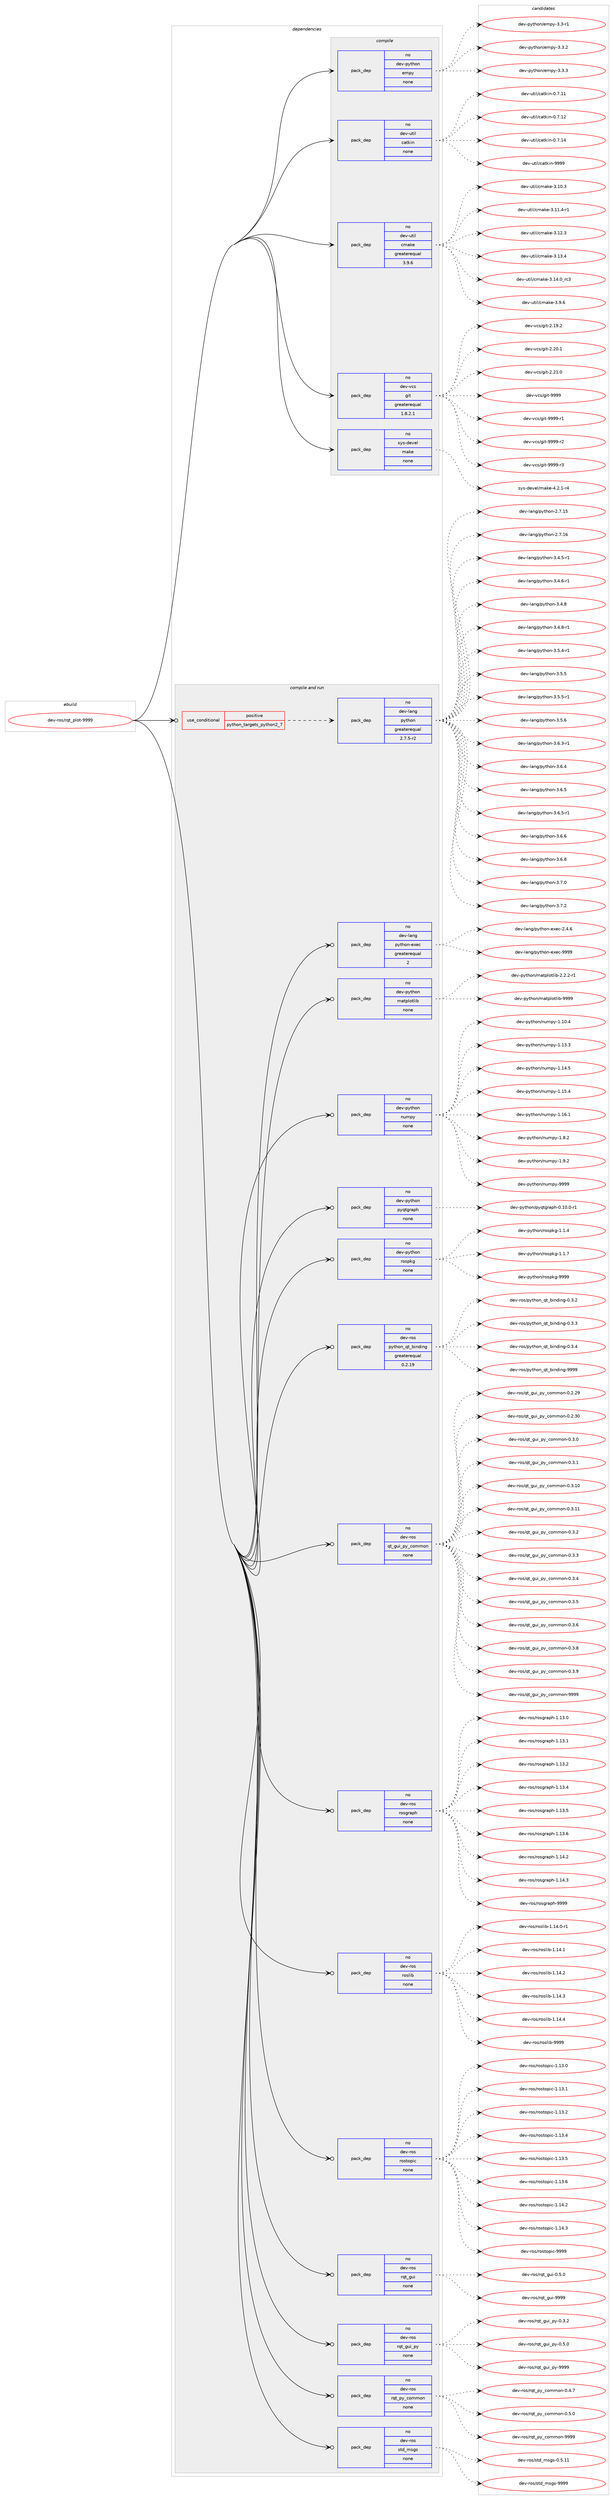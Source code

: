 digraph prolog {

# *************
# Graph options
# *************

newrank=true;
concentrate=true;
compound=true;
graph [rankdir=LR,fontname=Helvetica,fontsize=10,ranksep=1.5];#, ranksep=2.5, nodesep=0.2];
edge  [arrowhead=vee];
node  [fontname=Helvetica,fontsize=10];

# **********
# The ebuild
# **********

subgraph cluster_leftcol {
color=gray;
rank=same;
label=<<i>ebuild</i>>;
id [label="dev-ros/rqt_plot-9999", color=red, width=4, href="../dev-ros/rqt_plot-9999.svg"];
}

# ****************
# The dependencies
# ****************

subgraph cluster_midcol {
color=gray;
label=<<i>dependencies</i>>;
subgraph cluster_compile {
fillcolor="#eeeeee";
style=filled;
label=<<i>compile</i>>;
subgraph pack1055719 {
dependency1469627 [label=<<TABLE BORDER="0" CELLBORDER="1" CELLSPACING="0" CELLPADDING="4" WIDTH="220"><TR><TD ROWSPAN="6" CELLPADDING="30">pack_dep</TD></TR><TR><TD WIDTH="110">no</TD></TR><TR><TD>dev-python</TD></TR><TR><TD>empy</TD></TR><TR><TD>none</TD></TR><TR><TD></TD></TR></TABLE>>, shape=none, color=blue];
}
id:e -> dependency1469627:w [weight=20,style="solid",arrowhead="vee"];
subgraph pack1055720 {
dependency1469628 [label=<<TABLE BORDER="0" CELLBORDER="1" CELLSPACING="0" CELLPADDING="4" WIDTH="220"><TR><TD ROWSPAN="6" CELLPADDING="30">pack_dep</TD></TR><TR><TD WIDTH="110">no</TD></TR><TR><TD>dev-util</TD></TR><TR><TD>catkin</TD></TR><TR><TD>none</TD></TR><TR><TD></TD></TR></TABLE>>, shape=none, color=blue];
}
id:e -> dependency1469628:w [weight=20,style="solid",arrowhead="vee"];
subgraph pack1055721 {
dependency1469629 [label=<<TABLE BORDER="0" CELLBORDER="1" CELLSPACING="0" CELLPADDING="4" WIDTH="220"><TR><TD ROWSPAN="6" CELLPADDING="30">pack_dep</TD></TR><TR><TD WIDTH="110">no</TD></TR><TR><TD>dev-util</TD></TR><TR><TD>cmake</TD></TR><TR><TD>greaterequal</TD></TR><TR><TD>3.9.6</TD></TR></TABLE>>, shape=none, color=blue];
}
id:e -> dependency1469629:w [weight=20,style="solid",arrowhead="vee"];
subgraph pack1055722 {
dependency1469630 [label=<<TABLE BORDER="0" CELLBORDER="1" CELLSPACING="0" CELLPADDING="4" WIDTH="220"><TR><TD ROWSPAN="6" CELLPADDING="30">pack_dep</TD></TR><TR><TD WIDTH="110">no</TD></TR><TR><TD>dev-vcs</TD></TR><TR><TD>git</TD></TR><TR><TD>greaterequal</TD></TR><TR><TD>1.8.2.1</TD></TR></TABLE>>, shape=none, color=blue];
}
id:e -> dependency1469630:w [weight=20,style="solid",arrowhead="vee"];
subgraph pack1055723 {
dependency1469631 [label=<<TABLE BORDER="0" CELLBORDER="1" CELLSPACING="0" CELLPADDING="4" WIDTH="220"><TR><TD ROWSPAN="6" CELLPADDING="30">pack_dep</TD></TR><TR><TD WIDTH="110">no</TD></TR><TR><TD>sys-devel</TD></TR><TR><TD>make</TD></TR><TR><TD>none</TD></TR><TR><TD></TD></TR></TABLE>>, shape=none, color=blue];
}
id:e -> dependency1469631:w [weight=20,style="solid",arrowhead="vee"];
}
subgraph cluster_compileandrun {
fillcolor="#eeeeee";
style=filled;
label=<<i>compile and run</i>>;
subgraph cond390518 {
dependency1469632 [label=<<TABLE BORDER="0" CELLBORDER="1" CELLSPACING="0" CELLPADDING="4"><TR><TD ROWSPAN="3" CELLPADDING="10">use_conditional</TD></TR><TR><TD>positive</TD></TR><TR><TD>python_targets_python2_7</TD></TR></TABLE>>, shape=none, color=red];
subgraph pack1055724 {
dependency1469633 [label=<<TABLE BORDER="0" CELLBORDER="1" CELLSPACING="0" CELLPADDING="4" WIDTH="220"><TR><TD ROWSPAN="6" CELLPADDING="30">pack_dep</TD></TR><TR><TD WIDTH="110">no</TD></TR><TR><TD>dev-lang</TD></TR><TR><TD>python</TD></TR><TR><TD>greaterequal</TD></TR><TR><TD>2.7.5-r2</TD></TR></TABLE>>, shape=none, color=blue];
}
dependency1469632:e -> dependency1469633:w [weight=20,style="dashed",arrowhead="vee"];
}
id:e -> dependency1469632:w [weight=20,style="solid",arrowhead="odotvee"];
subgraph pack1055725 {
dependency1469634 [label=<<TABLE BORDER="0" CELLBORDER="1" CELLSPACING="0" CELLPADDING="4" WIDTH="220"><TR><TD ROWSPAN="6" CELLPADDING="30">pack_dep</TD></TR><TR><TD WIDTH="110">no</TD></TR><TR><TD>dev-lang</TD></TR><TR><TD>python-exec</TD></TR><TR><TD>greaterequal</TD></TR><TR><TD>2</TD></TR></TABLE>>, shape=none, color=blue];
}
id:e -> dependency1469634:w [weight=20,style="solid",arrowhead="odotvee"];
subgraph pack1055726 {
dependency1469635 [label=<<TABLE BORDER="0" CELLBORDER="1" CELLSPACING="0" CELLPADDING="4" WIDTH="220"><TR><TD ROWSPAN="6" CELLPADDING="30">pack_dep</TD></TR><TR><TD WIDTH="110">no</TD></TR><TR><TD>dev-python</TD></TR><TR><TD>matplotlib</TD></TR><TR><TD>none</TD></TR><TR><TD></TD></TR></TABLE>>, shape=none, color=blue];
}
id:e -> dependency1469635:w [weight=20,style="solid",arrowhead="odotvee"];
subgraph pack1055727 {
dependency1469636 [label=<<TABLE BORDER="0" CELLBORDER="1" CELLSPACING="0" CELLPADDING="4" WIDTH="220"><TR><TD ROWSPAN="6" CELLPADDING="30">pack_dep</TD></TR><TR><TD WIDTH="110">no</TD></TR><TR><TD>dev-python</TD></TR><TR><TD>numpy</TD></TR><TR><TD>none</TD></TR><TR><TD></TD></TR></TABLE>>, shape=none, color=blue];
}
id:e -> dependency1469636:w [weight=20,style="solid",arrowhead="odotvee"];
subgraph pack1055728 {
dependency1469637 [label=<<TABLE BORDER="0" CELLBORDER="1" CELLSPACING="0" CELLPADDING="4" WIDTH="220"><TR><TD ROWSPAN="6" CELLPADDING="30">pack_dep</TD></TR><TR><TD WIDTH="110">no</TD></TR><TR><TD>dev-python</TD></TR><TR><TD>pyqtgraph</TD></TR><TR><TD>none</TD></TR><TR><TD></TD></TR></TABLE>>, shape=none, color=blue];
}
id:e -> dependency1469637:w [weight=20,style="solid",arrowhead="odotvee"];
subgraph pack1055729 {
dependency1469638 [label=<<TABLE BORDER="0" CELLBORDER="1" CELLSPACING="0" CELLPADDING="4" WIDTH="220"><TR><TD ROWSPAN="6" CELLPADDING="30">pack_dep</TD></TR><TR><TD WIDTH="110">no</TD></TR><TR><TD>dev-python</TD></TR><TR><TD>rospkg</TD></TR><TR><TD>none</TD></TR><TR><TD></TD></TR></TABLE>>, shape=none, color=blue];
}
id:e -> dependency1469638:w [weight=20,style="solid",arrowhead="odotvee"];
subgraph pack1055730 {
dependency1469639 [label=<<TABLE BORDER="0" CELLBORDER="1" CELLSPACING="0" CELLPADDING="4" WIDTH="220"><TR><TD ROWSPAN="6" CELLPADDING="30">pack_dep</TD></TR><TR><TD WIDTH="110">no</TD></TR><TR><TD>dev-ros</TD></TR><TR><TD>python_qt_binding</TD></TR><TR><TD>greaterequal</TD></TR><TR><TD>0.2.19</TD></TR></TABLE>>, shape=none, color=blue];
}
id:e -> dependency1469639:w [weight=20,style="solid",arrowhead="odotvee"];
subgraph pack1055731 {
dependency1469640 [label=<<TABLE BORDER="0" CELLBORDER="1" CELLSPACING="0" CELLPADDING="4" WIDTH="220"><TR><TD ROWSPAN="6" CELLPADDING="30">pack_dep</TD></TR><TR><TD WIDTH="110">no</TD></TR><TR><TD>dev-ros</TD></TR><TR><TD>qt_gui_py_common</TD></TR><TR><TD>none</TD></TR><TR><TD></TD></TR></TABLE>>, shape=none, color=blue];
}
id:e -> dependency1469640:w [weight=20,style="solid",arrowhead="odotvee"];
subgraph pack1055732 {
dependency1469641 [label=<<TABLE BORDER="0" CELLBORDER="1" CELLSPACING="0" CELLPADDING="4" WIDTH="220"><TR><TD ROWSPAN="6" CELLPADDING="30">pack_dep</TD></TR><TR><TD WIDTH="110">no</TD></TR><TR><TD>dev-ros</TD></TR><TR><TD>rosgraph</TD></TR><TR><TD>none</TD></TR><TR><TD></TD></TR></TABLE>>, shape=none, color=blue];
}
id:e -> dependency1469641:w [weight=20,style="solid",arrowhead="odotvee"];
subgraph pack1055733 {
dependency1469642 [label=<<TABLE BORDER="0" CELLBORDER="1" CELLSPACING="0" CELLPADDING="4" WIDTH="220"><TR><TD ROWSPAN="6" CELLPADDING="30">pack_dep</TD></TR><TR><TD WIDTH="110">no</TD></TR><TR><TD>dev-ros</TD></TR><TR><TD>roslib</TD></TR><TR><TD>none</TD></TR><TR><TD></TD></TR></TABLE>>, shape=none, color=blue];
}
id:e -> dependency1469642:w [weight=20,style="solid",arrowhead="odotvee"];
subgraph pack1055734 {
dependency1469643 [label=<<TABLE BORDER="0" CELLBORDER="1" CELLSPACING="0" CELLPADDING="4" WIDTH="220"><TR><TD ROWSPAN="6" CELLPADDING="30">pack_dep</TD></TR><TR><TD WIDTH="110">no</TD></TR><TR><TD>dev-ros</TD></TR><TR><TD>rostopic</TD></TR><TR><TD>none</TD></TR><TR><TD></TD></TR></TABLE>>, shape=none, color=blue];
}
id:e -> dependency1469643:w [weight=20,style="solid",arrowhead="odotvee"];
subgraph pack1055735 {
dependency1469644 [label=<<TABLE BORDER="0" CELLBORDER="1" CELLSPACING="0" CELLPADDING="4" WIDTH="220"><TR><TD ROWSPAN="6" CELLPADDING="30">pack_dep</TD></TR><TR><TD WIDTH="110">no</TD></TR><TR><TD>dev-ros</TD></TR><TR><TD>rqt_gui</TD></TR><TR><TD>none</TD></TR><TR><TD></TD></TR></TABLE>>, shape=none, color=blue];
}
id:e -> dependency1469644:w [weight=20,style="solid",arrowhead="odotvee"];
subgraph pack1055736 {
dependency1469645 [label=<<TABLE BORDER="0" CELLBORDER="1" CELLSPACING="0" CELLPADDING="4" WIDTH="220"><TR><TD ROWSPAN="6" CELLPADDING="30">pack_dep</TD></TR><TR><TD WIDTH="110">no</TD></TR><TR><TD>dev-ros</TD></TR><TR><TD>rqt_gui_py</TD></TR><TR><TD>none</TD></TR><TR><TD></TD></TR></TABLE>>, shape=none, color=blue];
}
id:e -> dependency1469645:w [weight=20,style="solid",arrowhead="odotvee"];
subgraph pack1055737 {
dependency1469646 [label=<<TABLE BORDER="0" CELLBORDER="1" CELLSPACING="0" CELLPADDING="4" WIDTH="220"><TR><TD ROWSPAN="6" CELLPADDING="30">pack_dep</TD></TR><TR><TD WIDTH="110">no</TD></TR><TR><TD>dev-ros</TD></TR><TR><TD>rqt_py_common</TD></TR><TR><TD>none</TD></TR><TR><TD></TD></TR></TABLE>>, shape=none, color=blue];
}
id:e -> dependency1469646:w [weight=20,style="solid",arrowhead="odotvee"];
subgraph pack1055738 {
dependency1469647 [label=<<TABLE BORDER="0" CELLBORDER="1" CELLSPACING="0" CELLPADDING="4" WIDTH="220"><TR><TD ROWSPAN="6" CELLPADDING="30">pack_dep</TD></TR><TR><TD WIDTH="110">no</TD></TR><TR><TD>dev-ros</TD></TR><TR><TD>std_msgs</TD></TR><TR><TD>none</TD></TR><TR><TD></TD></TR></TABLE>>, shape=none, color=blue];
}
id:e -> dependency1469647:w [weight=20,style="solid",arrowhead="odotvee"];
}
subgraph cluster_run {
fillcolor="#eeeeee";
style=filled;
label=<<i>run</i>>;
}
}

# **************
# The candidates
# **************

subgraph cluster_choices {
rank=same;
color=gray;
label=<<i>candidates</i>>;

subgraph choice1055719 {
color=black;
nodesep=1;
choice1001011184511212111610411111047101109112121455146514511449 [label="dev-python/empy-3.3-r1", color=red, width=4,href="../dev-python/empy-3.3-r1.svg"];
choice1001011184511212111610411111047101109112121455146514650 [label="dev-python/empy-3.3.2", color=red, width=4,href="../dev-python/empy-3.3.2.svg"];
choice1001011184511212111610411111047101109112121455146514651 [label="dev-python/empy-3.3.3", color=red, width=4,href="../dev-python/empy-3.3.3.svg"];
dependency1469627:e -> choice1001011184511212111610411111047101109112121455146514511449:w [style=dotted,weight="100"];
dependency1469627:e -> choice1001011184511212111610411111047101109112121455146514650:w [style=dotted,weight="100"];
dependency1469627:e -> choice1001011184511212111610411111047101109112121455146514651:w [style=dotted,weight="100"];
}
subgraph choice1055720 {
color=black;
nodesep=1;
choice1001011184511711610510847999711610710511045484655464949 [label="dev-util/catkin-0.7.11", color=red, width=4,href="../dev-util/catkin-0.7.11.svg"];
choice1001011184511711610510847999711610710511045484655464950 [label="dev-util/catkin-0.7.12", color=red, width=4,href="../dev-util/catkin-0.7.12.svg"];
choice1001011184511711610510847999711610710511045484655464952 [label="dev-util/catkin-0.7.14", color=red, width=4,href="../dev-util/catkin-0.7.14.svg"];
choice100101118451171161051084799971161071051104557575757 [label="dev-util/catkin-9999", color=red, width=4,href="../dev-util/catkin-9999.svg"];
dependency1469628:e -> choice1001011184511711610510847999711610710511045484655464949:w [style=dotted,weight="100"];
dependency1469628:e -> choice1001011184511711610510847999711610710511045484655464950:w [style=dotted,weight="100"];
dependency1469628:e -> choice1001011184511711610510847999711610710511045484655464952:w [style=dotted,weight="100"];
dependency1469628:e -> choice100101118451171161051084799971161071051104557575757:w [style=dotted,weight="100"];
}
subgraph choice1055721 {
color=black;
nodesep=1;
choice1001011184511711610510847991099710710145514649484651 [label="dev-util/cmake-3.10.3", color=red, width=4,href="../dev-util/cmake-3.10.3.svg"];
choice10010111845117116105108479910997107101455146494946524511449 [label="dev-util/cmake-3.11.4-r1", color=red, width=4,href="../dev-util/cmake-3.11.4-r1.svg"];
choice1001011184511711610510847991099710710145514649504651 [label="dev-util/cmake-3.12.3", color=red, width=4,href="../dev-util/cmake-3.12.3.svg"];
choice1001011184511711610510847991099710710145514649514652 [label="dev-util/cmake-3.13.4", color=red, width=4,href="../dev-util/cmake-3.13.4.svg"];
choice1001011184511711610510847991099710710145514649524648951149951 [label="dev-util/cmake-3.14.0_rc3", color=red, width=4,href="../dev-util/cmake-3.14.0_rc3.svg"];
choice10010111845117116105108479910997107101455146574654 [label="dev-util/cmake-3.9.6", color=red, width=4,href="../dev-util/cmake-3.9.6.svg"];
dependency1469629:e -> choice1001011184511711610510847991099710710145514649484651:w [style=dotted,weight="100"];
dependency1469629:e -> choice10010111845117116105108479910997107101455146494946524511449:w [style=dotted,weight="100"];
dependency1469629:e -> choice1001011184511711610510847991099710710145514649504651:w [style=dotted,weight="100"];
dependency1469629:e -> choice1001011184511711610510847991099710710145514649514652:w [style=dotted,weight="100"];
dependency1469629:e -> choice1001011184511711610510847991099710710145514649524648951149951:w [style=dotted,weight="100"];
dependency1469629:e -> choice10010111845117116105108479910997107101455146574654:w [style=dotted,weight="100"];
}
subgraph choice1055722 {
color=black;
nodesep=1;
choice10010111845118991154710310511645504649574650 [label="dev-vcs/git-2.19.2", color=red, width=4,href="../dev-vcs/git-2.19.2.svg"];
choice10010111845118991154710310511645504650484649 [label="dev-vcs/git-2.20.1", color=red, width=4,href="../dev-vcs/git-2.20.1.svg"];
choice10010111845118991154710310511645504650494648 [label="dev-vcs/git-2.21.0", color=red, width=4,href="../dev-vcs/git-2.21.0.svg"];
choice1001011184511899115471031051164557575757 [label="dev-vcs/git-9999", color=red, width=4,href="../dev-vcs/git-9999.svg"];
choice10010111845118991154710310511645575757574511449 [label="dev-vcs/git-9999-r1", color=red, width=4,href="../dev-vcs/git-9999-r1.svg"];
choice10010111845118991154710310511645575757574511450 [label="dev-vcs/git-9999-r2", color=red, width=4,href="../dev-vcs/git-9999-r2.svg"];
choice10010111845118991154710310511645575757574511451 [label="dev-vcs/git-9999-r3", color=red, width=4,href="../dev-vcs/git-9999-r3.svg"];
dependency1469630:e -> choice10010111845118991154710310511645504649574650:w [style=dotted,weight="100"];
dependency1469630:e -> choice10010111845118991154710310511645504650484649:w [style=dotted,weight="100"];
dependency1469630:e -> choice10010111845118991154710310511645504650494648:w [style=dotted,weight="100"];
dependency1469630:e -> choice1001011184511899115471031051164557575757:w [style=dotted,weight="100"];
dependency1469630:e -> choice10010111845118991154710310511645575757574511449:w [style=dotted,weight="100"];
dependency1469630:e -> choice10010111845118991154710310511645575757574511450:w [style=dotted,weight="100"];
dependency1469630:e -> choice10010111845118991154710310511645575757574511451:w [style=dotted,weight="100"];
}
subgraph choice1055723 {
color=black;
nodesep=1;
choice1151211154510010111810110847109971071014552465046494511452 [label="sys-devel/make-4.2.1-r4", color=red, width=4,href="../sys-devel/make-4.2.1-r4.svg"];
dependency1469631:e -> choice1151211154510010111810110847109971071014552465046494511452:w [style=dotted,weight="100"];
}
subgraph choice1055724 {
color=black;
nodesep=1;
choice10010111845108971101034711212111610411111045504655464953 [label="dev-lang/python-2.7.15", color=red, width=4,href="../dev-lang/python-2.7.15.svg"];
choice10010111845108971101034711212111610411111045504655464954 [label="dev-lang/python-2.7.16", color=red, width=4,href="../dev-lang/python-2.7.16.svg"];
choice1001011184510897110103471121211161041111104551465246534511449 [label="dev-lang/python-3.4.5-r1", color=red, width=4,href="../dev-lang/python-3.4.5-r1.svg"];
choice1001011184510897110103471121211161041111104551465246544511449 [label="dev-lang/python-3.4.6-r1", color=red, width=4,href="../dev-lang/python-3.4.6-r1.svg"];
choice100101118451089711010347112121116104111110455146524656 [label="dev-lang/python-3.4.8", color=red, width=4,href="../dev-lang/python-3.4.8.svg"];
choice1001011184510897110103471121211161041111104551465246564511449 [label="dev-lang/python-3.4.8-r1", color=red, width=4,href="../dev-lang/python-3.4.8-r1.svg"];
choice1001011184510897110103471121211161041111104551465346524511449 [label="dev-lang/python-3.5.4-r1", color=red, width=4,href="../dev-lang/python-3.5.4-r1.svg"];
choice100101118451089711010347112121116104111110455146534653 [label="dev-lang/python-3.5.5", color=red, width=4,href="../dev-lang/python-3.5.5.svg"];
choice1001011184510897110103471121211161041111104551465346534511449 [label="dev-lang/python-3.5.5-r1", color=red, width=4,href="../dev-lang/python-3.5.5-r1.svg"];
choice100101118451089711010347112121116104111110455146534654 [label="dev-lang/python-3.5.6", color=red, width=4,href="../dev-lang/python-3.5.6.svg"];
choice1001011184510897110103471121211161041111104551465446514511449 [label="dev-lang/python-3.6.3-r1", color=red, width=4,href="../dev-lang/python-3.6.3-r1.svg"];
choice100101118451089711010347112121116104111110455146544652 [label="dev-lang/python-3.6.4", color=red, width=4,href="../dev-lang/python-3.6.4.svg"];
choice100101118451089711010347112121116104111110455146544653 [label="dev-lang/python-3.6.5", color=red, width=4,href="../dev-lang/python-3.6.5.svg"];
choice1001011184510897110103471121211161041111104551465446534511449 [label="dev-lang/python-3.6.5-r1", color=red, width=4,href="../dev-lang/python-3.6.5-r1.svg"];
choice100101118451089711010347112121116104111110455146544654 [label="dev-lang/python-3.6.6", color=red, width=4,href="../dev-lang/python-3.6.6.svg"];
choice100101118451089711010347112121116104111110455146544656 [label="dev-lang/python-3.6.8", color=red, width=4,href="../dev-lang/python-3.6.8.svg"];
choice100101118451089711010347112121116104111110455146554648 [label="dev-lang/python-3.7.0", color=red, width=4,href="../dev-lang/python-3.7.0.svg"];
choice100101118451089711010347112121116104111110455146554650 [label="dev-lang/python-3.7.2", color=red, width=4,href="../dev-lang/python-3.7.2.svg"];
dependency1469633:e -> choice10010111845108971101034711212111610411111045504655464953:w [style=dotted,weight="100"];
dependency1469633:e -> choice10010111845108971101034711212111610411111045504655464954:w [style=dotted,weight="100"];
dependency1469633:e -> choice1001011184510897110103471121211161041111104551465246534511449:w [style=dotted,weight="100"];
dependency1469633:e -> choice1001011184510897110103471121211161041111104551465246544511449:w [style=dotted,weight="100"];
dependency1469633:e -> choice100101118451089711010347112121116104111110455146524656:w [style=dotted,weight="100"];
dependency1469633:e -> choice1001011184510897110103471121211161041111104551465246564511449:w [style=dotted,weight="100"];
dependency1469633:e -> choice1001011184510897110103471121211161041111104551465346524511449:w [style=dotted,weight="100"];
dependency1469633:e -> choice100101118451089711010347112121116104111110455146534653:w [style=dotted,weight="100"];
dependency1469633:e -> choice1001011184510897110103471121211161041111104551465346534511449:w [style=dotted,weight="100"];
dependency1469633:e -> choice100101118451089711010347112121116104111110455146534654:w [style=dotted,weight="100"];
dependency1469633:e -> choice1001011184510897110103471121211161041111104551465446514511449:w [style=dotted,weight="100"];
dependency1469633:e -> choice100101118451089711010347112121116104111110455146544652:w [style=dotted,weight="100"];
dependency1469633:e -> choice100101118451089711010347112121116104111110455146544653:w [style=dotted,weight="100"];
dependency1469633:e -> choice1001011184510897110103471121211161041111104551465446534511449:w [style=dotted,weight="100"];
dependency1469633:e -> choice100101118451089711010347112121116104111110455146544654:w [style=dotted,weight="100"];
dependency1469633:e -> choice100101118451089711010347112121116104111110455146544656:w [style=dotted,weight="100"];
dependency1469633:e -> choice100101118451089711010347112121116104111110455146554648:w [style=dotted,weight="100"];
dependency1469633:e -> choice100101118451089711010347112121116104111110455146554650:w [style=dotted,weight="100"];
}
subgraph choice1055725 {
color=black;
nodesep=1;
choice1001011184510897110103471121211161041111104510112010199455046524654 [label="dev-lang/python-exec-2.4.6", color=red, width=4,href="../dev-lang/python-exec-2.4.6.svg"];
choice10010111845108971101034711212111610411111045101120101994557575757 [label="dev-lang/python-exec-9999", color=red, width=4,href="../dev-lang/python-exec-9999.svg"];
dependency1469634:e -> choice1001011184510897110103471121211161041111104510112010199455046524654:w [style=dotted,weight="100"];
dependency1469634:e -> choice10010111845108971101034711212111610411111045101120101994557575757:w [style=dotted,weight="100"];
}
subgraph choice1055726 {
color=black;
nodesep=1;
choice100101118451121211161041111104710997116112108111116108105984550465046504511449 [label="dev-python/matplotlib-2.2.2-r1", color=red, width=4,href="../dev-python/matplotlib-2.2.2-r1.svg"];
choice100101118451121211161041111104710997116112108111116108105984557575757 [label="dev-python/matplotlib-9999", color=red, width=4,href="../dev-python/matplotlib-9999.svg"];
dependency1469635:e -> choice100101118451121211161041111104710997116112108111116108105984550465046504511449:w [style=dotted,weight="100"];
dependency1469635:e -> choice100101118451121211161041111104710997116112108111116108105984557575757:w [style=dotted,weight="100"];
}
subgraph choice1055727 {
color=black;
nodesep=1;
choice100101118451121211161041111104711011710911212145494649484652 [label="dev-python/numpy-1.10.4", color=red, width=4,href="../dev-python/numpy-1.10.4.svg"];
choice100101118451121211161041111104711011710911212145494649514651 [label="dev-python/numpy-1.13.3", color=red, width=4,href="../dev-python/numpy-1.13.3.svg"];
choice100101118451121211161041111104711011710911212145494649524653 [label="dev-python/numpy-1.14.5", color=red, width=4,href="../dev-python/numpy-1.14.5.svg"];
choice100101118451121211161041111104711011710911212145494649534652 [label="dev-python/numpy-1.15.4", color=red, width=4,href="../dev-python/numpy-1.15.4.svg"];
choice100101118451121211161041111104711011710911212145494649544649 [label="dev-python/numpy-1.16.1", color=red, width=4,href="../dev-python/numpy-1.16.1.svg"];
choice1001011184511212111610411111047110117109112121454946564650 [label="dev-python/numpy-1.8.2", color=red, width=4,href="../dev-python/numpy-1.8.2.svg"];
choice1001011184511212111610411111047110117109112121454946574650 [label="dev-python/numpy-1.9.2", color=red, width=4,href="../dev-python/numpy-1.9.2.svg"];
choice10010111845112121116104111110471101171091121214557575757 [label="dev-python/numpy-9999", color=red, width=4,href="../dev-python/numpy-9999.svg"];
dependency1469636:e -> choice100101118451121211161041111104711011710911212145494649484652:w [style=dotted,weight="100"];
dependency1469636:e -> choice100101118451121211161041111104711011710911212145494649514651:w [style=dotted,weight="100"];
dependency1469636:e -> choice100101118451121211161041111104711011710911212145494649524653:w [style=dotted,weight="100"];
dependency1469636:e -> choice100101118451121211161041111104711011710911212145494649534652:w [style=dotted,weight="100"];
dependency1469636:e -> choice100101118451121211161041111104711011710911212145494649544649:w [style=dotted,weight="100"];
dependency1469636:e -> choice1001011184511212111610411111047110117109112121454946564650:w [style=dotted,weight="100"];
dependency1469636:e -> choice1001011184511212111610411111047110117109112121454946574650:w [style=dotted,weight="100"];
dependency1469636:e -> choice10010111845112121116104111110471101171091121214557575757:w [style=dotted,weight="100"];
}
subgraph choice1055728 {
color=black;
nodesep=1;
choice100101118451121211161041111104711212111311610311497112104454846494846484511449 [label="dev-python/pyqtgraph-0.10.0-r1", color=red, width=4,href="../dev-python/pyqtgraph-0.10.0-r1.svg"];
dependency1469637:e -> choice100101118451121211161041111104711212111311610311497112104454846494846484511449:w [style=dotted,weight="100"];
}
subgraph choice1055729 {
color=black;
nodesep=1;
choice1001011184511212111610411111047114111115112107103454946494652 [label="dev-python/rospkg-1.1.4", color=red, width=4,href="../dev-python/rospkg-1.1.4.svg"];
choice1001011184511212111610411111047114111115112107103454946494655 [label="dev-python/rospkg-1.1.7", color=red, width=4,href="../dev-python/rospkg-1.1.7.svg"];
choice10010111845112121116104111110471141111151121071034557575757 [label="dev-python/rospkg-9999", color=red, width=4,href="../dev-python/rospkg-9999.svg"];
dependency1469638:e -> choice1001011184511212111610411111047114111115112107103454946494652:w [style=dotted,weight="100"];
dependency1469638:e -> choice1001011184511212111610411111047114111115112107103454946494655:w [style=dotted,weight="100"];
dependency1469638:e -> choice10010111845112121116104111110471141111151121071034557575757:w [style=dotted,weight="100"];
}
subgraph choice1055730 {
color=black;
nodesep=1;
choice1001011184511411111547112121116104111110951131169598105110100105110103454846514650 [label="dev-ros/python_qt_binding-0.3.2", color=red, width=4,href="../dev-ros/python_qt_binding-0.3.2.svg"];
choice1001011184511411111547112121116104111110951131169598105110100105110103454846514651 [label="dev-ros/python_qt_binding-0.3.3", color=red, width=4,href="../dev-ros/python_qt_binding-0.3.3.svg"];
choice1001011184511411111547112121116104111110951131169598105110100105110103454846514652 [label="dev-ros/python_qt_binding-0.3.4", color=red, width=4,href="../dev-ros/python_qt_binding-0.3.4.svg"];
choice10010111845114111115471121211161041111109511311695981051101001051101034557575757 [label="dev-ros/python_qt_binding-9999", color=red, width=4,href="../dev-ros/python_qt_binding-9999.svg"];
dependency1469639:e -> choice1001011184511411111547112121116104111110951131169598105110100105110103454846514650:w [style=dotted,weight="100"];
dependency1469639:e -> choice1001011184511411111547112121116104111110951131169598105110100105110103454846514651:w [style=dotted,weight="100"];
dependency1469639:e -> choice1001011184511411111547112121116104111110951131169598105110100105110103454846514652:w [style=dotted,weight="100"];
dependency1469639:e -> choice10010111845114111115471121211161041111109511311695981051101001051101034557575757:w [style=dotted,weight="100"];
}
subgraph choice1055731 {
color=black;
nodesep=1;
choice10010111845114111115471131169510311710595112121959911110910911111045484650465057 [label="dev-ros/qt_gui_py_common-0.2.29", color=red, width=4,href="../dev-ros/qt_gui_py_common-0.2.29.svg"];
choice10010111845114111115471131169510311710595112121959911110910911111045484650465148 [label="dev-ros/qt_gui_py_common-0.2.30", color=red, width=4,href="../dev-ros/qt_gui_py_common-0.2.30.svg"];
choice100101118451141111154711311695103117105951121219599111109109111110454846514648 [label="dev-ros/qt_gui_py_common-0.3.0", color=red, width=4,href="../dev-ros/qt_gui_py_common-0.3.0.svg"];
choice100101118451141111154711311695103117105951121219599111109109111110454846514649 [label="dev-ros/qt_gui_py_common-0.3.1", color=red, width=4,href="../dev-ros/qt_gui_py_common-0.3.1.svg"];
choice10010111845114111115471131169510311710595112121959911110910911111045484651464948 [label="dev-ros/qt_gui_py_common-0.3.10", color=red, width=4,href="../dev-ros/qt_gui_py_common-0.3.10.svg"];
choice10010111845114111115471131169510311710595112121959911110910911111045484651464949 [label="dev-ros/qt_gui_py_common-0.3.11", color=red, width=4,href="../dev-ros/qt_gui_py_common-0.3.11.svg"];
choice100101118451141111154711311695103117105951121219599111109109111110454846514650 [label="dev-ros/qt_gui_py_common-0.3.2", color=red, width=4,href="../dev-ros/qt_gui_py_common-0.3.2.svg"];
choice100101118451141111154711311695103117105951121219599111109109111110454846514651 [label="dev-ros/qt_gui_py_common-0.3.3", color=red, width=4,href="../dev-ros/qt_gui_py_common-0.3.3.svg"];
choice100101118451141111154711311695103117105951121219599111109109111110454846514652 [label="dev-ros/qt_gui_py_common-0.3.4", color=red, width=4,href="../dev-ros/qt_gui_py_common-0.3.4.svg"];
choice100101118451141111154711311695103117105951121219599111109109111110454846514653 [label="dev-ros/qt_gui_py_common-0.3.5", color=red, width=4,href="../dev-ros/qt_gui_py_common-0.3.5.svg"];
choice100101118451141111154711311695103117105951121219599111109109111110454846514654 [label="dev-ros/qt_gui_py_common-0.3.6", color=red, width=4,href="../dev-ros/qt_gui_py_common-0.3.6.svg"];
choice100101118451141111154711311695103117105951121219599111109109111110454846514656 [label="dev-ros/qt_gui_py_common-0.3.8", color=red, width=4,href="../dev-ros/qt_gui_py_common-0.3.8.svg"];
choice100101118451141111154711311695103117105951121219599111109109111110454846514657 [label="dev-ros/qt_gui_py_common-0.3.9", color=red, width=4,href="../dev-ros/qt_gui_py_common-0.3.9.svg"];
choice1001011184511411111547113116951031171059511212195991111091091111104557575757 [label="dev-ros/qt_gui_py_common-9999", color=red, width=4,href="../dev-ros/qt_gui_py_common-9999.svg"];
dependency1469640:e -> choice10010111845114111115471131169510311710595112121959911110910911111045484650465057:w [style=dotted,weight="100"];
dependency1469640:e -> choice10010111845114111115471131169510311710595112121959911110910911111045484650465148:w [style=dotted,weight="100"];
dependency1469640:e -> choice100101118451141111154711311695103117105951121219599111109109111110454846514648:w [style=dotted,weight="100"];
dependency1469640:e -> choice100101118451141111154711311695103117105951121219599111109109111110454846514649:w [style=dotted,weight="100"];
dependency1469640:e -> choice10010111845114111115471131169510311710595112121959911110910911111045484651464948:w [style=dotted,weight="100"];
dependency1469640:e -> choice10010111845114111115471131169510311710595112121959911110910911111045484651464949:w [style=dotted,weight="100"];
dependency1469640:e -> choice100101118451141111154711311695103117105951121219599111109109111110454846514650:w [style=dotted,weight="100"];
dependency1469640:e -> choice100101118451141111154711311695103117105951121219599111109109111110454846514651:w [style=dotted,weight="100"];
dependency1469640:e -> choice100101118451141111154711311695103117105951121219599111109109111110454846514652:w [style=dotted,weight="100"];
dependency1469640:e -> choice100101118451141111154711311695103117105951121219599111109109111110454846514653:w [style=dotted,weight="100"];
dependency1469640:e -> choice100101118451141111154711311695103117105951121219599111109109111110454846514654:w [style=dotted,weight="100"];
dependency1469640:e -> choice100101118451141111154711311695103117105951121219599111109109111110454846514656:w [style=dotted,weight="100"];
dependency1469640:e -> choice100101118451141111154711311695103117105951121219599111109109111110454846514657:w [style=dotted,weight="100"];
dependency1469640:e -> choice1001011184511411111547113116951031171059511212195991111091091111104557575757:w [style=dotted,weight="100"];
}
subgraph choice1055732 {
color=black;
nodesep=1;
choice10010111845114111115471141111151031149711210445494649514648 [label="dev-ros/rosgraph-1.13.0", color=red, width=4,href="../dev-ros/rosgraph-1.13.0.svg"];
choice10010111845114111115471141111151031149711210445494649514649 [label="dev-ros/rosgraph-1.13.1", color=red, width=4,href="../dev-ros/rosgraph-1.13.1.svg"];
choice10010111845114111115471141111151031149711210445494649514650 [label="dev-ros/rosgraph-1.13.2", color=red, width=4,href="../dev-ros/rosgraph-1.13.2.svg"];
choice10010111845114111115471141111151031149711210445494649514652 [label="dev-ros/rosgraph-1.13.4", color=red, width=4,href="../dev-ros/rosgraph-1.13.4.svg"];
choice10010111845114111115471141111151031149711210445494649514653 [label="dev-ros/rosgraph-1.13.5", color=red, width=4,href="../dev-ros/rosgraph-1.13.5.svg"];
choice10010111845114111115471141111151031149711210445494649514654 [label="dev-ros/rosgraph-1.13.6", color=red, width=4,href="../dev-ros/rosgraph-1.13.6.svg"];
choice10010111845114111115471141111151031149711210445494649524650 [label="dev-ros/rosgraph-1.14.2", color=red, width=4,href="../dev-ros/rosgraph-1.14.2.svg"];
choice10010111845114111115471141111151031149711210445494649524651 [label="dev-ros/rosgraph-1.14.3", color=red, width=4,href="../dev-ros/rosgraph-1.14.3.svg"];
choice1001011184511411111547114111115103114971121044557575757 [label="dev-ros/rosgraph-9999", color=red, width=4,href="../dev-ros/rosgraph-9999.svg"];
dependency1469641:e -> choice10010111845114111115471141111151031149711210445494649514648:w [style=dotted,weight="100"];
dependency1469641:e -> choice10010111845114111115471141111151031149711210445494649514649:w [style=dotted,weight="100"];
dependency1469641:e -> choice10010111845114111115471141111151031149711210445494649514650:w [style=dotted,weight="100"];
dependency1469641:e -> choice10010111845114111115471141111151031149711210445494649514652:w [style=dotted,weight="100"];
dependency1469641:e -> choice10010111845114111115471141111151031149711210445494649514653:w [style=dotted,weight="100"];
dependency1469641:e -> choice10010111845114111115471141111151031149711210445494649514654:w [style=dotted,weight="100"];
dependency1469641:e -> choice10010111845114111115471141111151031149711210445494649524650:w [style=dotted,weight="100"];
dependency1469641:e -> choice10010111845114111115471141111151031149711210445494649524651:w [style=dotted,weight="100"];
dependency1469641:e -> choice1001011184511411111547114111115103114971121044557575757:w [style=dotted,weight="100"];
}
subgraph choice1055733 {
color=black;
nodesep=1;
choice100101118451141111154711411111510810598454946495246484511449 [label="dev-ros/roslib-1.14.0-r1", color=red, width=4,href="../dev-ros/roslib-1.14.0-r1.svg"];
choice10010111845114111115471141111151081059845494649524649 [label="dev-ros/roslib-1.14.1", color=red, width=4,href="../dev-ros/roslib-1.14.1.svg"];
choice10010111845114111115471141111151081059845494649524650 [label="dev-ros/roslib-1.14.2", color=red, width=4,href="../dev-ros/roslib-1.14.2.svg"];
choice10010111845114111115471141111151081059845494649524651 [label="dev-ros/roslib-1.14.3", color=red, width=4,href="../dev-ros/roslib-1.14.3.svg"];
choice10010111845114111115471141111151081059845494649524652 [label="dev-ros/roslib-1.14.4", color=red, width=4,href="../dev-ros/roslib-1.14.4.svg"];
choice1001011184511411111547114111115108105984557575757 [label="dev-ros/roslib-9999", color=red, width=4,href="../dev-ros/roslib-9999.svg"];
dependency1469642:e -> choice100101118451141111154711411111510810598454946495246484511449:w [style=dotted,weight="100"];
dependency1469642:e -> choice10010111845114111115471141111151081059845494649524649:w [style=dotted,weight="100"];
dependency1469642:e -> choice10010111845114111115471141111151081059845494649524650:w [style=dotted,weight="100"];
dependency1469642:e -> choice10010111845114111115471141111151081059845494649524651:w [style=dotted,weight="100"];
dependency1469642:e -> choice10010111845114111115471141111151081059845494649524652:w [style=dotted,weight="100"];
dependency1469642:e -> choice1001011184511411111547114111115108105984557575757:w [style=dotted,weight="100"];
}
subgraph choice1055734 {
color=black;
nodesep=1;
choice10010111845114111115471141111151161111121059945494649514648 [label="dev-ros/rostopic-1.13.0", color=red, width=4,href="../dev-ros/rostopic-1.13.0.svg"];
choice10010111845114111115471141111151161111121059945494649514649 [label="dev-ros/rostopic-1.13.1", color=red, width=4,href="../dev-ros/rostopic-1.13.1.svg"];
choice10010111845114111115471141111151161111121059945494649514650 [label="dev-ros/rostopic-1.13.2", color=red, width=4,href="../dev-ros/rostopic-1.13.2.svg"];
choice10010111845114111115471141111151161111121059945494649514652 [label="dev-ros/rostopic-1.13.4", color=red, width=4,href="../dev-ros/rostopic-1.13.4.svg"];
choice10010111845114111115471141111151161111121059945494649514653 [label="dev-ros/rostopic-1.13.5", color=red, width=4,href="../dev-ros/rostopic-1.13.5.svg"];
choice10010111845114111115471141111151161111121059945494649514654 [label="dev-ros/rostopic-1.13.6", color=red, width=4,href="../dev-ros/rostopic-1.13.6.svg"];
choice10010111845114111115471141111151161111121059945494649524650 [label="dev-ros/rostopic-1.14.2", color=red, width=4,href="../dev-ros/rostopic-1.14.2.svg"];
choice10010111845114111115471141111151161111121059945494649524651 [label="dev-ros/rostopic-1.14.3", color=red, width=4,href="../dev-ros/rostopic-1.14.3.svg"];
choice1001011184511411111547114111115116111112105994557575757 [label="dev-ros/rostopic-9999", color=red, width=4,href="../dev-ros/rostopic-9999.svg"];
dependency1469643:e -> choice10010111845114111115471141111151161111121059945494649514648:w [style=dotted,weight="100"];
dependency1469643:e -> choice10010111845114111115471141111151161111121059945494649514649:w [style=dotted,weight="100"];
dependency1469643:e -> choice10010111845114111115471141111151161111121059945494649514650:w [style=dotted,weight="100"];
dependency1469643:e -> choice10010111845114111115471141111151161111121059945494649514652:w [style=dotted,weight="100"];
dependency1469643:e -> choice10010111845114111115471141111151161111121059945494649514653:w [style=dotted,weight="100"];
dependency1469643:e -> choice10010111845114111115471141111151161111121059945494649514654:w [style=dotted,weight="100"];
dependency1469643:e -> choice10010111845114111115471141111151161111121059945494649524650:w [style=dotted,weight="100"];
dependency1469643:e -> choice10010111845114111115471141111151161111121059945494649524651:w [style=dotted,weight="100"];
dependency1469643:e -> choice1001011184511411111547114111115116111112105994557575757:w [style=dotted,weight="100"];
}
subgraph choice1055735 {
color=black;
nodesep=1;
choice100101118451141111154711411311695103117105454846534648 [label="dev-ros/rqt_gui-0.5.0", color=red, width=4,href="../dev-ros/rqt_gui-0.5.0.svg"];
choice1001011184511411111547114113116951031171054557575757 [label="dev-ros/rqt_gui-9999", color=red, width=4,href="../dev-ros/rqt_gui-9999.svg"];
dependency1469644:e -> choice100101118451141111154711411311695103117105454846534648:w [style=dotted,weight="100"];
dependency1469644:e -> choice1001011184511411111547114113116951031171054557575757:w [style=dotted,weight="100"];
}
subgraph choice1055736 {
color=black;
nodesep=1;
choice10010111845114111115471141131169510311710595112121454846514650 [label="dev-ros/rqt_gui_py-0.3.2", color=red, width=4,href="../dev-ros/rqt_gui_py-0.3.2.svg"];
choice10010111845114111115471141131169510311710595112121454846534648 [label="dev-ros/rqt_gui_py-0.5.0", color=red, width=4,href="../dev-ros/rqt_gui_py-0.5.0.svg"];
choice100101118451141111154711411311695103117105951121214557575757 [label="dev-ros/rqt_gui_py-9999", color=red, width=4,href="../dev-ros/rqt_gui_py-9999.svg"];
dependency1469645:e -> choice10010111845114111115471141131169510311710595112121454846514650:w [style=dotted,weight="100"];
dependency1469645:e -> choice10010111845114111115471141131169510311710595112121454846534648:w [style=dotted,weight="100"];
dependency1469645:e -> choice100101118451141111154711411311695103117105951121214557575757:w [style=dotted,weight="100"];
}
subgraph choice1055737 {
color=black;
nodesep=1;
choice1001011184511411111547114113116951121219599111109109111110454846524655 [label="dev-ros/rqt_py_common-0.4.7", color=red, width=4,href="../dev-ros/rqt_py_common-0.4.7.svg"];
choice1001011184511411111547114113116951121219599111109109111110454846534648 [label="dev-ros/rqt_py_common-0.5.0", color=red, width=4,href="../dev-ros/rqt_py_common-0.5.0.svg"];
choice10010111845114111115471141131169511212195991111091091111104557575757 [label="dev-ros/rqt_py_common-9999", color=red, width=4,href="../dev-ros/rqt_py_common-9999.svg"];
dependency1469646:e -> choice1001011184511411111547114113116951121219599111109109111110454846524655:w [style=dotted,weight="100"];
dependency1469646:e -> choice1001011184511411111547114113116951121219599111109109111110454846534648:w [style=dotted,weight="100"];
dependency1469646:e -> choice10010111845114111115471141131169511212195991111091091111104557575757:w [style=dotted,weight="100"];
}
subgraph choice1055738 {
color=black;
nodesep=1;
choice10010111845114111115471151161009510911510311545484653464949 [label="dev-ros/std_msgs-0.5.11", color=red, width=4,href="../dev-ros/std_msgs-0.5.11.svg"];
choice1001011184511411111547115116100951091151031154557575757 [label="dev-ros/std_msgs-9999", color=red, width=4,href="../dev-ros/std_msgs-9999.svg"];
dependency1469647:e -> choice10010111845114111115471151161009510911510311545484653464949:w [style=dotted,weight="100"];
dependency1469647:e -> choice1001011184511411111547115116100951091151031154557575757:w [style=dotted,weight="100"];
}
}

}

